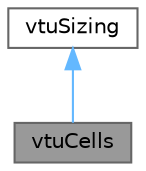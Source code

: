 digraph "vtuCells"
{
 // LATEX_PDF_SIZE
  bgcolor="transparent";
  edge [fontname=Helvetica,fontsize=10,labelfontname=Helvetica,labelfontsize=10];
  node [fontname=Helvetica,fontsize=10,shape=box,height=0.2,width=0.4];
  Node1 [id="Node000001",label="vtuCells",height=0.2,width=0.4,color="gray40", fillcolor="grey60", style="filled", fontcolor="black",tooltip="A deep-copy description of an OpenFOAM volume mesh in data structures suitable for VTK UnstructuredGr..."];
  Node2 -> Node1 [id="edge1_Node000001_Node000002",dir="back",color="steelblue1",style="solid",tooltip=" "];
  Node2 [id="Node000002",label="vtuSizing",height=0.2,width=0.4,color="gray40", fillcolor="white", style="filled",URL="$classFoam_1_1vtk_1_1vtuSizing.html",tooltip="Sizing descriptions and routines for transcribing an OpenFOAM volume mesh into a VTK unstructured gri..."];
}
